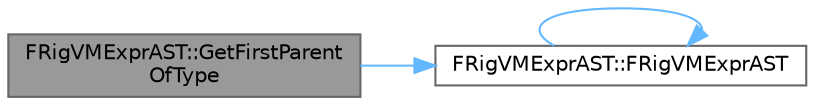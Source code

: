 digraph "FRigVMExprAST::GetFirstParentOfType"
{
 // INTERACTIVE_SVG=YES
 // LATEX_PDF_SIZE
  bgcolor="transparent";
  edge [fontname=Helvetica,fontsize=10,labelfontname=Helvetica,labelfontsize=10];
  node [fontname=Helvetica,fontsize=10,shape=box,height=0.2,width=0.4];
  rankdir="LR";
  Node1 [id="Node000001",label="FRigVMExprAST::GetFirstParent\lOfType",height=0.2,width=0.4,color="gray40", fillcolor="grey60", style="filled", fontcolor="black",tooltip="returns the first parent in the tree of a given type"];
  Node1 -> Node2 [id="edge1_Node000001_Node000002",color="steelblue1",style="solid",tooltip=" "];
  Node2 [id="Node000002",label="FRigVMExprAST::FRigVMExprAST",height=0.2,width=0.4,color="grey40", fillcolor="white", style="filled",URL="$de/dbc/classFRigVMExprAST.html#acc5b07f74b303b5f9fa61c520bb15e80",tooltip=" "];
  Node2 -> Node2 [id="edge2_Node000002_Node000002",color="steelblue1",style="solid",tooltip=" "];
}
